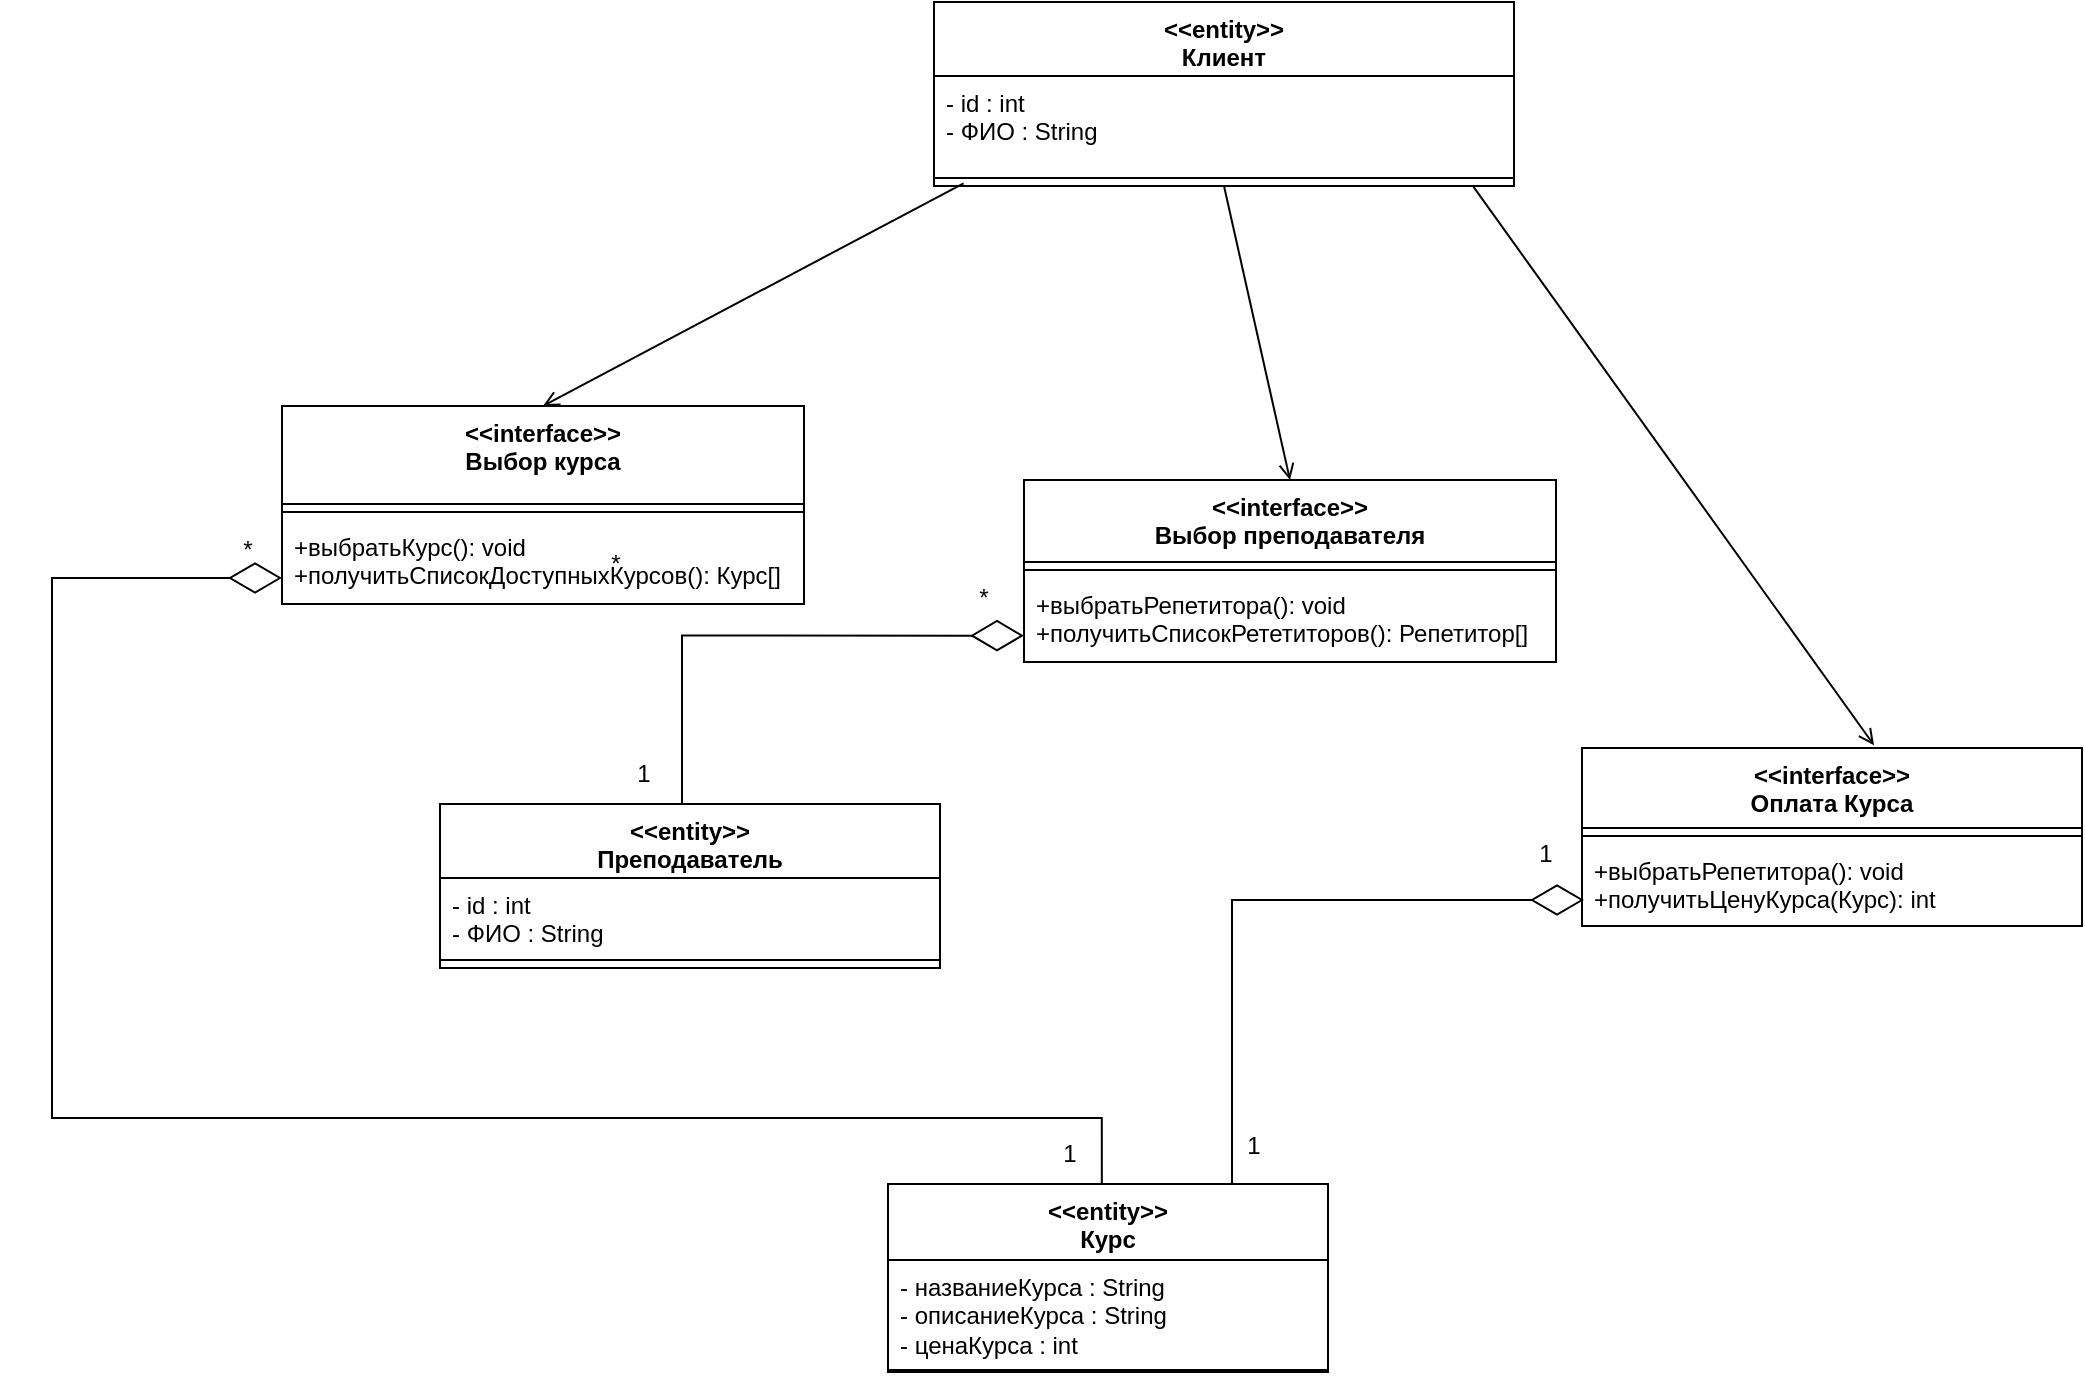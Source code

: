 <mxfile version="24.4.13" type="github">
  <diagram name="Страница — 1" id="feJYffyxVQz-zG-ypwNW">
    <mxGraphModel dx="1313" dy="706" grid="0" gridSize="10" guides="1" tooltips="1" connect="1" arrows="1" fold="1" page="0" pageScale="1" pageWidth="827" pageHeight="1169" math="0" shadow="0">
      <root>
        <mxCell id="0" />
        <mxCell id="1" parent="0" />
        <mxCell id="phzOm1wb6SBAu63A0Hw0-1" value="&lt;div&gt;&amp;lt;&amp;lt;entity&amp;gt;&amp;gt;&lt;/div&gt;Клиент" style="swimlane;fontStyle=1;align=center;verticalAlign=top;childLayout=stackLayout;horizontal=1;startSize=37;horizontalStack=0;resizeParent=1;resizeParentMax=0;resizeLast=0;collapsible=1;marginBottom=0;whiteSpace=wrap;html=1;" parent="1" vertex="1">
          <mxGeometry x="641" y="74" width="290" height="92" as="geometry" />
        </mxCell>
        <mxCell id="phzOm1wb6SBAu63A0Hw0-2" value="&lt;div&gt;- id : int&lt;/div&gt;- ФИО : String" style="text;strokeColor=none;fillColor=none;align=left;verticalAlign=top;spacingLeft=4;spacingRight=4;overflow=hidden;rotatable=0;points=[[0,0.5],[1,0.5]];portConstraint=eastwest;whiteSpace=wrap;html=1;" parent="phzOm1wb6SBAu63A0Hw0-1" vertex="1">
          <mxGeometry y="37" width="290" height="47" as="geometry" />
        </mxCell>
        <mxCell id="phzOm1wb6SBAu63A0Hw0-3" value="" style="line;strokeWidth=1;fillColor=none;align=left;verticalAlign=middle;spacingTop=-1;spacingLeft=3;spacingRight=3;rotatable=0;labelPosition=right;points=[];portConstraint=eastwest;strokeColor=inherit;" parent="phzOm1wb6SBAu63A0Hw0-1" vertex="1">
          <mxGeometry y="84" width="290" height="8" as="geometry" />
        </mxCell>
        <mxCell id="phzOm1wb6SBAu63A0Hw0-5" value="&amp;lt;&amp;lt;entity&amp;gt;&amp;gt;&lt;br&gt;Преподаватель&lt;div&gt;&lt;/div&gt;" style="swimlane;fontStyle=1;align=center;verticalAlign=top;childLayout=stackLayout;horizontal=1;startSize=37;horizontalStack=0;resizeParent=1;resizeParentMax=0;resizeLast=0;collapsible=1;marginBottom=0;whiteSpace=wrap;html=1;" parent="1" vertex="1">
          <mxGeometry x="394" y="475" width="250" height="82" as="geometry" />
        </mxCell>
        <mxCell id="phzOm1wb6SBAu63A0Hw0-6" value="&lt;div&gt;- id : int&lt;/div&gt;- ФИО : String" style="text;strokeColor=none;fillColor=none;align=left;verticalAlign=top;spacingLeft=4;spacingRight=4;overflow=hidden;rotatable=0;points=[[0,0.5],[1,0.5]];portConstraint=eastwest;whiteSpace=wrap;html=1;" parent="phzOm1wb6SBAu63A0Hw0-5" vertex="1">
          <mxGeometry y="37" width="250" height="37" as="geometry" />
        </mxCell>
        <mxCell id="phzOm1wb6SBAu63A0Hw0-7" value="" style="line;strokeWidth=1;fillColor=none;align=left;verticalAlign=middle;spacingTop=-1;spacingLeft=3;spacingRight=3;rotatable=0;labelPosition=right;points=[];portConstraint=eastwest;strokeColor=inherit;" parent="phzOm1wb6SBAu63A0Hw0-5" vertex="1">
          <mxGeometry y="74" width="250" height="8" as="geometry" />
        </mxCell>
        <mxCell id="phzOm1wb6SBAu63A0Hw0-9" value="&amp;lt;&amp;lt;entity&amp;gt;&amp;gt;&lt;div&gt;Курс&lt;/div&gt;" style="swimlane;fontStyle=1;align=center;verticalAlign=top;childLayout=stackLayout;horizontal=1;startSize=38;horizontalStack=0;resizeParent=1;resizeParentMax=0;resizeLast=0;collapsible=1;marginBottom=0;whiteSpace=wrap;html=1;" parent="1" vertex="1">
          <mxGeometry x="618" y="665" width="220" height="94" as="geometry" />
        </mxCell>
        <mxCell id="phzOm1wb6SBAu63A0Hw0-10" value="- названиеКурса : String&lt;div&gt;- описаниеКурса : String&lt;/div&gt;&lt;div&gt;- ценаКурса : int&lt;/div&gt;" style="text;strokeColor=none;fillColor=none;align=left;verticalAlign=top;spacingLeft=4;spacingRight=4;overflow=hidden;rotatable=0;points=[[0,0.5],[1,0.5]];portConstraint=eastwest;whiteSpace=wrap;html=1;" parent="phzOm1wb6SBAu63A0Hw0-9" vertex="1">
          <mxGeometry y="38" width="220" height="54" as="geometry" />
        </mxCell>
        <mxCell id="phzOm1wb6SBAu63A0Hw0-11" value="" style="line;strokeWidth=1;fillColor=none;align=left;verticalAlign=middle;spacingTop=-1;spacingLeft=3;spacingRight=3;rotatable=0;labelPosition=right;points=[];portConstraint=eastwest;strokeColor=inherit;" parent="phzOm1wb6SBAu63A0Hw0-9" vertex="1">
          <mxGeometry y="92" width="220" height="2" as="geometry" />
        </mxCell>
        <mxCell id="phzOm1wb6SBAu63A0Hw0-28" value="" style="endArrow=diamondThin;endFill=0;endSize=24;html=1;rounded=0;edgeStyle=orthogonalEdgeStyle;entryX=0;entryY=0.5;entryDx=0;entryDy=0;exitX=0.486;exitY=0;exitDx=0;exitDy=0;exitPerimeter=0;" parent="1" source="phzOm1wb6SBAu63A0Hw0-9" edge="1">
          <mxGeometry width="160" relative="1" as="geometry">
            <mxPoint x="200" y="464" as="sourcePoint" />
            <mxPoint x="315" y="362" as="targetPoint" />
            <Array as="points">
              <mxPoint x="725" y="632" />
              <mxPoint x="200" y="632" />
              <mxPoint x="200" y="362" />
            </Array>
          </mxGeometry>
        </mxCell>
        <mxCell id="phzOm1wb6SBAu63A0Hw0-30" value="1" style="text;html=1;align=center;verticalAlign=middle;whiteSpace=wrap;rounded=0;" parent="1" vertex="1">
          <mxGeometry x="689" y="635" width="40" height="30" as="geometry" />
        </mxCell>
        <mxCell id="phzOm1wb6SBAu63A0Hw0-36" value="*" style="text;html=1;align=center;verticalAlign=middle;whiteSpace=wrap;rounded=0;" parent="1" vertex="1">
          <mxGeometry x="462" y="340" width="40" height="30" as="geometry" />
        </mxCell>
        <mxCell id="phzOm1wb6SBAu63A0Hw0-40" value="" style="endArrow=open;html=1;rounded=0;endFill=0;exitX=0.051;exitY=0.831;exitDx=0;exitDy=0;exitPerimeter=0;entryX=0.5;entryY=0;entryDx=0;entryDy=0;" parent="1" source="phzOm1wb6SBAu63A0Hw0-3" target="BweumLHoOOhal4bAyw75-5" edge="1">
          <mxGeometry width="50" height="50" relative="1" as="geometry">
            <mxPoint x="215.0" y="142.004" as="sourcePoint" />
            <mxPoint x="384.47" y="281.78" as="targetPoint" />
          </mxGeometry>
        </mxCell>
        <mxCell id="BweumLHoOOhal4bAyw75-5" value="&lt;div&gt;&amp;lt;&amp;lt;interface&amp;gt;&amp;gt;&lt;/div&gt;Выбор курса" style="swimlane;fontStyle=1;align=center;verticalAlign=top;childLayout=stackLayout;horizontal=1;startSize=49;horizontalStack=0;resizeParent=1;resizeParentMax=0;resizeLast=0;collapsible=1;marginBottom=0;whiteSpace=wrap;html=1;" vertex="1" parent="1">
          <mxGeometry x="315" y="276" width="261" height="99" as="geometry" />
        </mxCell>
        <mxCell id="BweumLHoOOhal4bAyw75-7" value="" style="line;strokeWidth=1;fillColor=none;align=left;verticalAlign=middle;spacingTop=-1;spacingLeft=3;spacingRight=3;rotatable=0;labelPosition=right;points=[];portConstraint=eastwest;strokeColor=inherit;" vertex="1" parent="BweumLHoOOhal4bAyw75-5">
          <mxGeometry y="49" width="261" height="8" as="geometry" />
        </mxCell>
        <mxCell id="BweumLHoOOhal4bAyw75-8" value="+выбратьКурс(): void&lt;div&gt;+получитьСписокДоступныхКурсов(): Курс[]&lt;/div&gt;" style="text;strokeColor=none;fillColor=none;align=left;verticalAlign=top;spacingLeft=4;spacingRight=4;overflow=hidden;rotatable=0;points=[[0,0.5],[1,0.5]];portConstraint=eastwest;whiteSpace=wrap;html=1;" vertex="1" parent="BweumLHoOOhal4bAyw75-5">
          <mxGeometry y="57" width="261" height="42" as="geometry" />
        </mxCell>
        <mxCell id="BweumLHoOOhal4bAyw75-9" value="&lt;div&gt;&amp;lt;&amp;lt;interface&amp;gt;&amp;gt;&lt;/div&gt;Выбор преподавателя" style="swimlane;fontStyle=1;align=center;verticalAlign=top;childLayout=stackLayout;horizontal=1;startSize=41;horizontalStack=0;resizeParent=1;resizeParentMax=0;resizeLast=0;collapsible=1;marginBottom=0;whiteSpace=wrap;html=1;" vertex="1" parent="1">
          <mxGeometry x="686" y="313" width="266" height="91" as="geometry" />
        </mxCell>
        <mxCell id="BweumLHoOOhal4bAyw75-11" value="" style="line;strokeWidth=1;fillColor=none;align=left;verticalAlign=middle;spacingTop=-1;spacingLeft=3;spacingRight=3;rotatable=0;labelPosition=right;points=[];portConstraint=eastwest;strokeColor=inherit;" vertex="1" parent="BweumLHoOOhal4bAyw75-9">
          <mxGeometry y="41" width="266" height="8" as="geometry" />
        </mxCell>
        <mxCell id="BweumLHoOOhal4bAyw75-12" value="+выбратьРепетитора(): void&lt;div&gt;+получитьСписокРететиторов(): Репетитор[]&lt;br&gt;&lt;/div&gt;" style="text;strokeColor=none;fillColor=none;align=left;verticalAlign=top;spacingLeft=4;spacingRight=4;overflow=hidden;rotatable=0;points=[[0,0.5],[1,0.5]];portConstraint=eastwest;whiteSpace=wrap;html=1;" vertex="1" parent="BweumLHoOOhal4bAyw75-9">
          <mxGeometry y="49" width="266" height="42" as="geometry" />
        </mxCell>
        <mxCell id="BweumLHoOOhal4bAyw75-13" value="" style="endArrow=diamondThin;endFill=0;endSize=24;html=1;rounded=0;edgeStyle=orthogonalEdgeStyle;entryX=0.003;entryY=0.734;entryDx=0;entryDy=0;entryPerimeter=0;exitX=0.484;exitY=-0.005;exitDx=0;exitDy=0;exitPerimeter=0;" edge="1" parent="1" source="phzOm1wb6SBAu63A0Hw0-5">
          <mxGeometry width="160" relative="1" as="geometry">
            <mxPoint x="517" y="474" as="sourcePoint" />
            <mxPoint x="685.998" y="390.828" as="targetPoint" />
            <Array as="points">
              <mxPoint x="515" y="473" />
              <mxPoint x="515" y="473" />
              <mxPoint x="515" y="391" />
            </Array>
          </mxGeometry>
        </mxCell>
        <mxCell id="BweumLHoOOhal4bAyw75-14" value="*" style="text;html=1;align=center;verticalAlign=middle;whiteSpace=wrap;rounded=0;" vertex="1" parent="1">
          <mxGeometry x="278" y="333" width="40" height="30" as="geometry" />
        </mxCell>
        <mxCell id="BweumLHoOOhal4bAyw75-15" value="1" style="text;html=1;align=center;verticalAlign=middle;whiteSpace=wrap;rounded=0;" vertex="1" parent="1">
          <mxGeometry x="476" y="445" width="40" height="30" as="geometry" />
        </mxCell>
        <mxCell id="BweumLHoOOhal4bAyw75-16" value="*" style="text;html=1;align=center;verticalAlign=middle;whiteSpace=wrap;rounded=0;" vertex="1" parent="1">
          <mxGeometry x="646" y="357" width="40" height="30" as="geometry" />
        </mxCell>
        <mxCell id="BweumLHoOOhal4bAyw75-17" value="" style="endArrow=open;html=1;rounded=0;endFill=0;exitX=0.5;exitY=1;exitDx=0;exitDy=0;entryX=0.5;entryY=0;entryDx=0;entryDy=0;" edge="1" parent="1" source="phzOm1wb6SBAu63A0Hw0-1" target="BweumLHoOOhal4bAyw75-9">
          <mxGeometry width="50" height="50" relative="1" as="geometry">
            <mxPoint x="838" y="231" as="sourcePoint" />
            <mxPoint x="621" y="396" as="targetPoint" />
          </mxGeometry>
        </mxCell>
        <mxCell id="BweumLHoOOhal4bAyw75-18" value="&lt;div&gt;&amp;lt;&amp;lt;interface&amp;gt;&amp;gt;&lt;/div&gt;&lt;div&gt;Оплата Курса&lt;/div&gt;" style="swimlane;fontStyle=1;align=center;verticalAlign=top;childLayout=stackLayout;horizontal=1;startSize=40;horizontalStack=0;resizeParent=1;resizeParentMax=0;resizeLast=0;collapsible=1;marginBottom=0;whiteSpace=wrap;html=1;" vertex="1" parent="1">
          <mxGeometry x="965" y="447" width="250" height="89" as="geometry" />
        </mxCell>
        <mxCell id="BweumLHoOOhal4bAyw75-20" value="" style="line;strokeWidth=1;fillColor=none;align=left;verticalAlign=middle;spacingTop=-1;spacingLeft=3;spacingRight=3;rotatable=0;labelPosition=right;points=[];portConstraint=eastwest;strokeColor=inherit;" vertex="1" parent="BweumLHoOOhal4bAyw75-18">
          <mxGeometry y="40" width="250" height="8" as="geometry" />
        </mxCell>
        <mxCell id="BweumLHoOOhal4bAyw75-21" value="+выбратьРепетитора(): void&lt;div&gt;+получитьЦенуКурса(Курс): int&lt;/div&gt;" style="text;strokeColor=none;fillColor=none;align=left;verticalAlign=top;spacingLeft=4;spacingRight=4;overflow=hidden;rotatable=0;points=[[0,0.5],[1,0.5]];portConstraint=eastwest;whiteSpace=wrap;html=1;" vertex="1" parent="BweumLHoOOhal4bAyw75-18">
          <mxGeometry y="48" width="250" height="41" as="geometry" />
        </mxCell>
        <mxCell id="BweumLHoOOhal4bAyw75-23" value="" style="endArrow=diamondThin;endFill=0;endSize=24;html=1;rounded=0;edgeStyle=orthogonalEdgeStyle;entryX=0;entryY=0.5;entryDx=0;entryDy=0;exitX=0.5;exitY=0;exitDx=0;exitDy=0;" edge="1" parent="1" source="phzOm1wb6SBAu63A0Hw0-9">
          <mxGeometry width="160" relative="1" as="geometry">
            <mxPoint x="1376" y="826" as="sourcePoint" />
            <mxPoint x="966" y="523" as="targetPoint" />
            <Array as="points">
              <mxPoint x="790" y="665" />
              <mxPoint x="790" y="523" />
            </Array>
          </mxGeometry>
        </mxCell>
        <mxCell id="BweumLHoOOhal4bAyw75-24" value="1" style="text;html=1;align=center;verticalAlign=middle;whiteSpace=wrap;rounded=0;" vertex="1" parent="1">
          <mxGeometry x="781" y="631" width="40" height="30" as="geometry" />
        </mxCell>
        <mxCell id="BweumLHoOOhal4bAyw75-25" value="1" style="text;html=1;align=center;verticalAlign=middle;whiteSpace=wrap;rounded=0;" vertex="1" parent="1">
          <mxGeometry x="927" y="485" width="40" height="30" as="geometry" />
        </mxCell>
        <mxCell id="BweumLHoOOhal4bAyw75-26" value="" style="endArrow=open;html=1;rounded=0;endFill=0;exitX=0.929;exitY=0.992;exitDx=0;exitDy=0;entryX=0.584;entryY=-0.016;entryDx=0;entryDy=0;entryPerimeter=0;exitPerimeter=0;" edge="1" parent="1" source="phzOm1wb6SBAu63A0Hw0-3" target="BweumLHoOOhal4bAyw75-18">
          <mxGeometry width="50" height="50" relative="1" as="geometry">
            <mxPoint x="932" y="156" as="sourcePoint" />
            <mxPoint x="965" y="303" as="targetPoint" />
          </mxGeometry>
        </mxCell>
      </root>
    </mxGraphModel>
  </diagram>
</mxfile>
